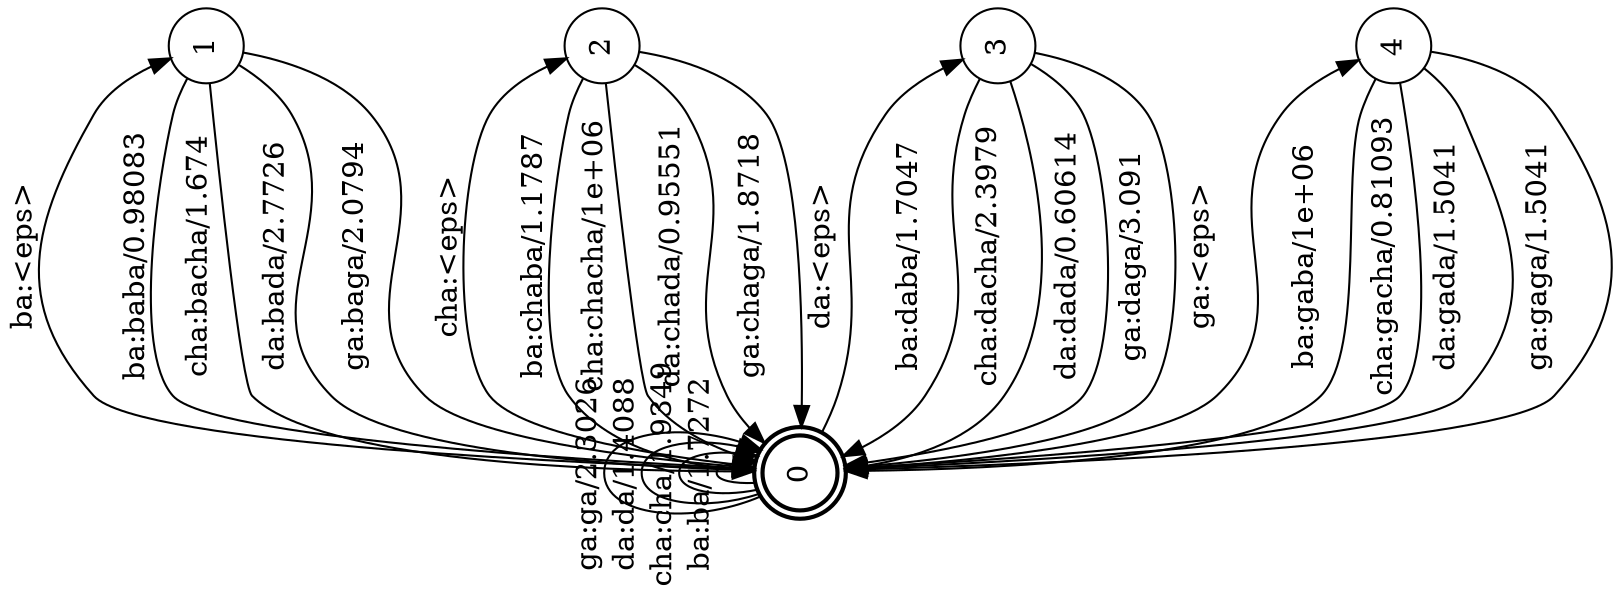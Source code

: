 digraph FST {
rankdir = LR;
size = "8.5,11";
center = 1;
orientation = Landscape;
ranksep = "0.4";
nodesep = "0.25";
0 [label = "0", shape = doublecircle, style = bold, fontsize = 14]
	0 -> 0 [label = "ba:ba/1.7272", fontsize = 14];
	0 -> 0 [label = "cha:cha/1.9349", fontsize = 14];
	0 -> 0 [label = "da:da/1.4088", fontsize = 14];
	0 -> 0 [label = "ga:ga/2.3026", fontsize = 14];
	0 -> 1 [label = "ba:<eps>", fontsize = 14];
	0 -> 2 [label = "cha:<eps>", fontsize = 14];
	0 -> 3 [label = "da:<eps>", fontsize = 14];
	0 -> 4 [label = "ga:<eps>", fontsize = 14];
1 [label = "1", shape = circle, style = solid, fontsize = 14]
	1 -> 0 [label = "ba:baba/0.98083", fontsize = 14];
	1 -> 0 [label = "cha:bacha/1.674", fontsize = 14];
	1 -> 0 [label = "da:bada/2.7726", fontsize = 14];
	1 -> 0 [label = "ga:baga/2.0794", fontsize = 14];
2 [label = "2", shape = circle, style = solid, fontsize = 14]
	2 -> 0 [label = "ba:chaba/1.1787", fontsize = 14];
	2 -> 0 [label = "cha:chacha/1e+06", fontsize = 14];
	2 -> 0 [label = "da:chada/0.95551", fontsize = 14];
	2 -> 0 [label = "ga:chaga/1.8718", fontsize = 14];
3 [label = "3", shape = circle, style = solid, fontsize = 14]
	3 -> 0 [label = "ba:daba/1.7047", fontsize = 14];
	3 -> 0 [label = "cha:dacha/2.3979", fontsize = 14];
	3 -> 0 [label = "da:dada/0.60614", fontsize = 14];
	3 -> 0 [label = "ga:daga/3.091", fontsize = 14];
4 [label = "4", shape = circle, style = solid, fontsize = 14]
	4 -> 0 [label = "ba:gaba/1e+06", fontsize = 14];
	4 -> 0 [label = "cha:gacha/0.81093", fontsize = 14];
	4 -> 0 [label = "da:gada/1.5041", fontsize = 14];
	4 -> 0 [label = "ga:gaga/1.5041", fontsize = 14];
}
